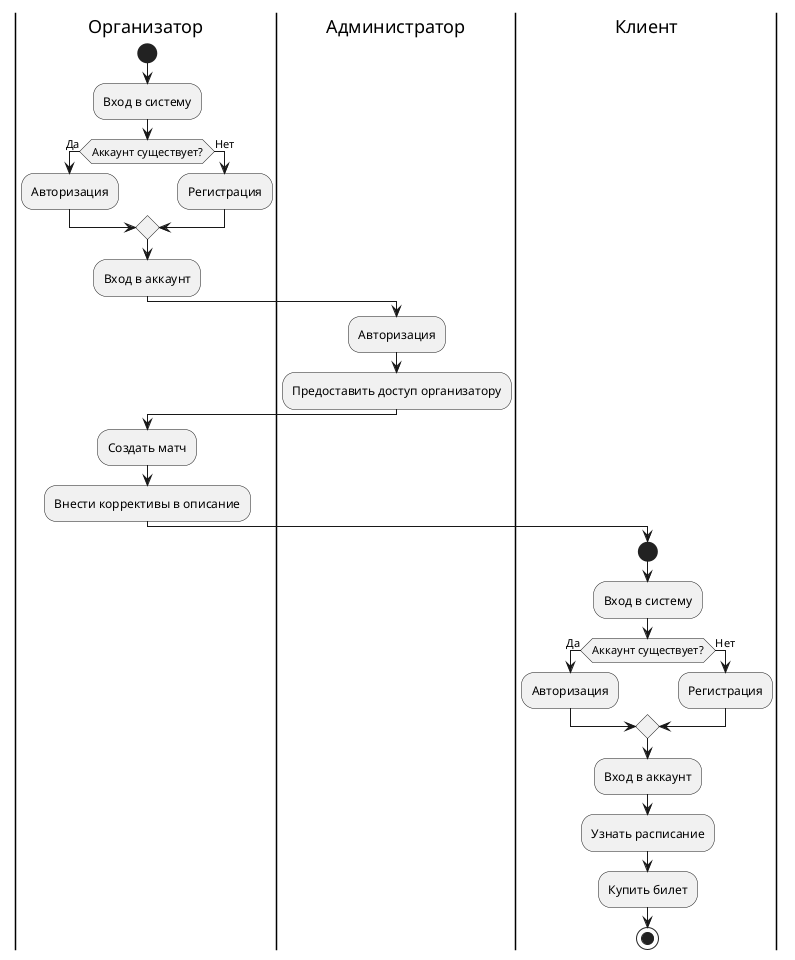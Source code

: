 @startuml

|Организатор|
start
:Вход в систему;
if (Аккаунт существует?) is (Да) then
:Авторизация;
else (Нет)
:Регистрация;
endif
:Вход в аккаунт;

|Администратор|
:Авторизация;
:Предоставить доступ организатору;

|Организатор|
:Создать матч;
:Внести коррективы в описание;

|Клиент|
start
:Вход в систему;
if (Аккаунт существует?) is (Да) then
:Авторизация;
else (Нет)
:Регистрация;
endif
:Вход в аккаунт;
:Узнать расписание;
:Купить билет;
stop
@enduml